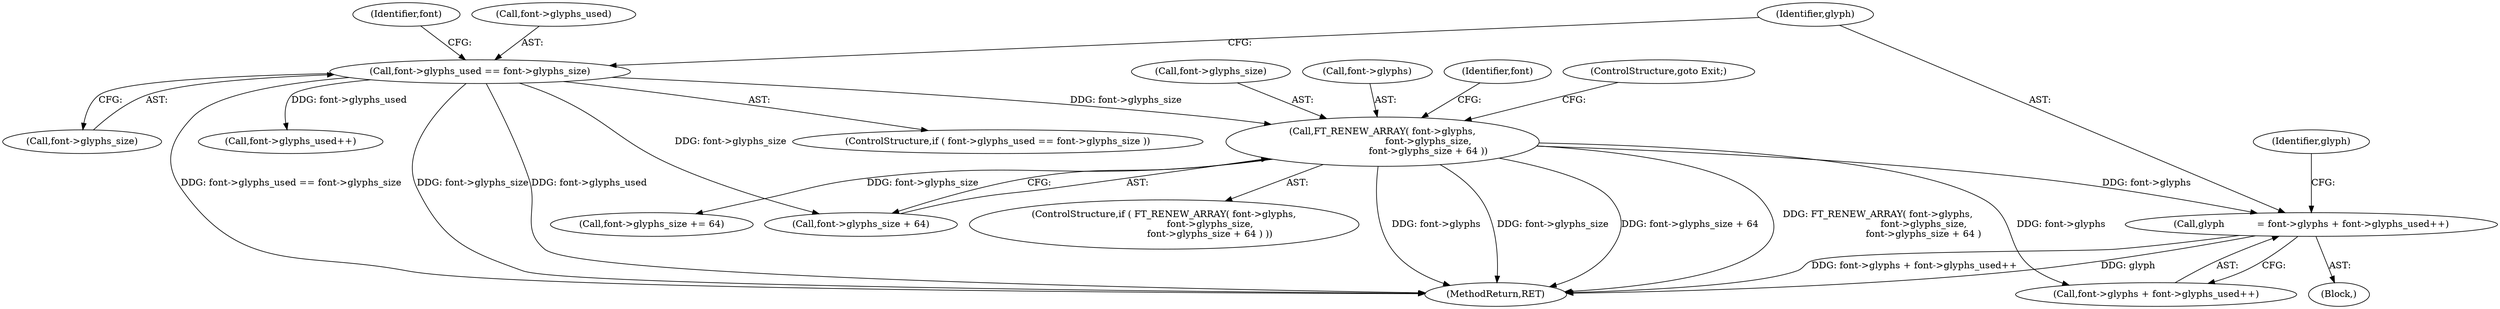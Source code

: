 digraph "0_savannah_7f2e4f4f553f6836be7683f66226afac3fa979b8@integer" {
"1000660" [label="(Call,glyph           = font->glyphs + font->glyphs_used++)"];
"1000642" [label="(Call,FT_RENEW_ARRAY( font->glyphs,\n                               font->glyphs_size,\n                               font->glyphs_size + 64 ))"];
"1000633" [label="(Call,font->glyphs_used == font->glyphs_size)"];
"1001562" [label="(MethodReturn,RET)"];
"1000633" [label="(Call,font->glyphs_used == font->glyphs_size)"];
"1000644" [label="(Identifier,font)"];
"1000657" [label="(Identifier,font)"];
"1000642" [label="(Call,FT_RENEW_ARRAY( font->glyphs,\n                               font->glyphs_size,\n                               font->glyphs_size + 64 ))"];
"1000632" [label="(ControlStructure,if ( font->glyphs_used == font->glyphs_size ))"];
"1000660" [label="(Call,glyph           = font->glyphs + font->glyphs_used++)"];
"1000637" [label="(Call,font->glyphs_size)"];
"1000661" [label="(Identifier,glyph)"];
"1000654" [label="(ControlStructure,goto Exit;)"];
"1000634" [label="(Call,font->glyphs_used)"];
"1000662" [label="(Call,font->glyphs + font->glyphs_used++)"];
"1000649" [label="(Call,font->glyphs_size + 64)"];
"1000666" [label="(Call,font->glyphs_used++)"];
"1000646" [label="(Call,font->glyphs_size)"];
"1000643" [label="(Call,font->glyphs)"];
"1000672" [label="(Identifier,glyph)"];
"1000655" [label="(Call,font->glyphs_size += 64)"];
"1000631" [label="(Block,)"];
"1000641" [label="(ControlStructure,if ( FT_RENEW_ARRAY( font->glyphs,\n                               font->glyphs_size,\n                               font->glyphs_size + 64 ) ))"];
"1000660" -> "1000631"  [label="AST: "];
"1000660" -> "1000662"  [label="CFG: "];
"1000661" -> "1000660"  [label="AST: "];
"1000662" -> "1000660"  [label="AST: "];
"1000672" -> "1000660"  [label="CFG: "];
"1000660" -> "1001562"  [label="DDG: glyph"];
"1000660" -> "1001562"  [label="DDG: font->glyphs + font->glyphs_used++"];
"1000642" -> "1000660"  [label="DDG: font->glyphs"];
"1000642" -> "1000641"  [label="AST: "];
"1000642" -> "1000649"  [label="CFG: "];
"1000643" -> "1000642"  [label="AST: "];
"1000646" -> "1000642"  [label="AST: "];
"1000649" -> "1000642"  [label="AST: "];
"1000654" -> "1000642"  [label="CFG: "];
"1000657" -> "1000642"  [label="CFG: "];
"1000642" -> "1001562"  [label="DDG: font->glyphs"];
"1000642" -> "1001562"  [label="DDG: font->glyphs_size"];
"1000642" -> "1001562"  [label="DDG: font->glyphs_size + 64"];
"1000642" -> "1001562"  [label="DDG: FT_RENEW_ARRAY( font->glyphs,\n                               font->glyphs_size,\n                               font->glyphs_size + 64 )"];
"1000633" -> "1000642"  [label="DDG: font->glyphs_size"];
"1000642" -> "1000655"  [label="DDG: font->glyphs_size"];
"1000642" -> "1000662"  [label="DDG: font->glyphs"];
"1000633" -> "1000632"  [label="AST: "];
"1000633" -> "1000637"  [label="CFG: "];
"1000634" -> "1000633"  [label="AST: "];
"1000637" -> "1000633"  [label="AST: "];
"1000644" -> "1000633"  [label="CFG: "];
"1000661" -> "1000633"  [label="CFG: "];
"1000633" -> "1001562"  [label="DDG: font->glyphs_used == font->glyphs_size"];
"1000633" -> "1001562"  [label="DDG: font->glyphs_size"];
"1000633" -> "1001562"  [label="DDG: font->glyphs_used"];
"1000633" -> "1000649"  [label="DDG: font->glyphs_size"];
"1000633" -> "1000666"  [label="DDG: font->glyphs_used"];
}
